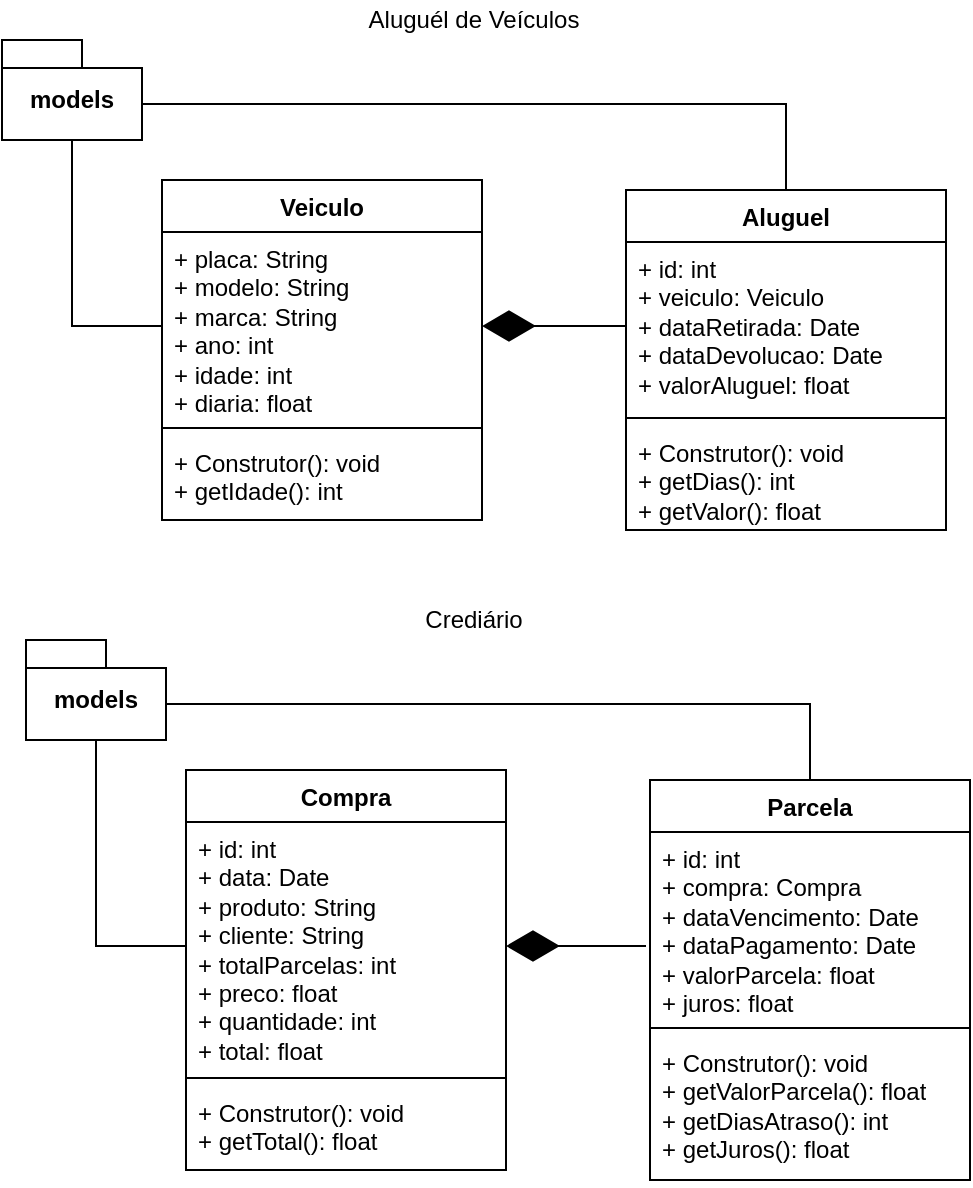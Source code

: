 <mxfile version="21.2.1" type="device">
  <diagram name="Página-1" id="oj82x-xANLa_vGSxV3AF">
    <mxGraphModel dx="1434" dy="739" grid="1" gridSize="10" guides="1" tooltips="1" connect="1" arrows="1" fold="1" page="1" pageScale="1" pageWidth="827" pageHeight="1169" math="0" shadow="0">
      <root>
        <mxCell id="0" />
        <mxCell id="1" parent="0" />
        <mxCell id="ZFifgATXgoWZsA9ZOCMj-1" value="Aluguél de Veículos" style="text;html=1;strokeColor=none;fillColor=none;align=center;verticalAlign=middle;whiteSpace=wrap;rounded=0;" parent="1" vertex="1">
          <mxGeometry x="354" y="30" width="120" height="20" as="geometry" />
        </mxCell>
        <mxCell id="ZFifgATXgoWZsA9ZOCMj-13" style="edgeStyle=orthogonalEdgeStyle;rounded=0;orthogonalLoop=1;jettySize=auto;html=1;exitX=0;exitY=0;exitDx=70;exitDy=32;exitPerimeter=0;entryX=0.5;entryY=0;entryDx=0;entryDy=0;endArrow=none;endFill=0;" parent="1" source="ZFifgATXgoWZsA9ZOCMj-2" target="ZFifgATXgoWZsA9ZOCMj-7" edge="1">
          <mxGeometry relative="1" as="geometry" />
        </mxCell>
        <mxCell id="ZFifgATXgoWZsA9ZOCMj-14" style="edgeStyle=orthogonalEdgeStyle;rounded=0;orthogonalLoop=1;jettySize=auto;html=1;exitX=0.5;exitY=1;exitDx=0;exitDy=0;exitPerimeter=0;endArrow=none;endFill=0;" parent="1" source="ZFifgATXgoWZsA9ZOCMj-2" target="ZFifgATXgoWZsA9ZOCMj-4" edge="1">
          <mxGeometry relative="1" as="geometry" />
        </mxCell>
        <mxCell id="ZFifgATXgoWZsA9ZOCMj-2" value="models" style="shape=folder;fontStyle=1;spacingTop=10;tabWidth=40;tabHeight=14;tabPosition=left;html=1;whiteSpace=wrap;" parent="1" vertex="1">
          <mxGeometry x="178" y="50" width="70" height="50" as="geometry" />
        </mxCell>
        <mxCell id="ZFifgATXgoWZsA9ZOCMj-3" value="Veiculo" style="swimlane;fontStyle=1;align=center;verticalAlign=top;childLayout=stackLayout;horizontal=1;startSize=26;horizontalStack=0;resizeParent=1;resizeParentMax=0;resizeLast=0;collapsible=1;marginBottom=0;whiteSpace=wrap;html=1;" parent="1" vertex="1">
          <mxGeometry x="258" y="120" width="160" height="170" as="geometry" />
        </mxCell>
        <mxCell id="ZFifgATXgoWZsA9ZOCMj-4" value="+ placa: String&lt;br&gt;+ modelo: String&lt;br&gt;+ marca: String&lt;br&gt;+ ano: int&lt;br&gt;+ idade: int&lt;br&gt;+ diaria: float" style="text;strokeColor=none;fillColor=none;align=left;verticalAlign=top;spacingLeft=4;spacingRight=4;overflow=hidden;rotatable=0;points=[[0,0.5],[1,0.5]];portConstraint=eastwest;whiteSpace=wrap;html=1;" parent="ZFifgATXgoWZsA9ZOCMj-3" vertex="1">
          <mxGeometry y="26" width="160" height="94" as="geometry" />
        </mxCell>
        <mxCell id="ZFifgATXgoWZsA9ZOCMj-5" value="" style="line;strokeWidth=1;fillColor=none;align=left;verticalAlign=middle;spacingTop=-1;spacingLeft=3;spacingRight=3;rotatable=0;labelPosition=right;points=[];portConstraint=eastwest;strokeColor=inherit;" parent="ZFifgATXgoWZsA9ZOCMj-3" vertex="1">
          <mxGeometry y="120" width="160" height="8" as="geometry" />
        </mxCell>
        <mxCell id="ZFifgATXgoWZsA9ZOCMj-6" value="+ Construtor(): void&lt;br&gt;+ getIdade(): int" style="text;strokeColor=none;fillColor=none;align=left;verticalAlign=top;spacingLeft=4;spacingRight=4;overflow=hidden;rotatable=0;points=[[0,0.5],[1,0.5]];portConstraint=eastwest;whiteSpace=wrap;html=1;" parent="ZFifgATXgoWZsA9ZOCMj-3" vertex="1">
          <mxGeometry y="128" width="160" height="42" as="geometry" />
        </mxCell>
        <mxCell id="ZFifgATXgoWZsA9ZOCMj-7" value="Aluguel" style="swimlane;fontStyle=1;align=center;verticalAlign=top;childLayout=stackLayout;horizontal=1;startSize=26;horizontalStack=0;resizeParent=1;resizeParentMax=0;resizeLast=0;collapsible=1;marginBottom=0;whiteSpace=wrap;html=1;" parent="1" vertex="1">
          <mxGeometry x="490" y="125" width="160" height="170" as="geometry" />
        </mxCell>
        <mxCell id="ZFifgATXgoWZsA9ZOCMj-8" value="+ id: int&lt;br&gt;+ veiculo: Veiculo&lt;br&gt;+ dataRetirada: Date&lt;br&gt;+ dataDevolucao: Date&lt;br&gt;+ valorAluguel: float" style="text;strokeColor=none;fillColor=none;align=left;verticalAlign=top;spacingLeft=4;spacingRight=4;overflow=hidden;rotatable=0;points=[[0,0.5],[1,0.5]];portConstraint=eastwest;whiteSpace=wrap;html=1;" parent="ZFifgATXgoWZsA9ZOCMj-7" vertex="1">
          <mxGeometry y="26" width="160" height="84" as="geometry" />
        </mxCell>
        <mxCell id="ZFifgATXgoWZsA9ZOCMj-9" value="" style="line;strokeWidth=1;fillColor=none;align=left;verticalAlign=middle;spacingTop=-1;spacingLeft=3;spacingRight=3;rotatable=0;labelPosition=right;points=[];portConstraint=eastwest;strokeColor=inherit;" parent="ZFifgATXgoWZsA9ZOCMj-7" vertex="1">
          <mxGeometry y="110" width="160" height="8" as="geometry" />
        </mxCell>
        <mxCell id="ZFifgATXgoWZsA9ZOCMj-10" value="+ Construtor(): void&lt;br&gt;+ getDias(): int&lt;br&gt;+ getValor(): float" style="text;strokeColor=none;fillColor=none;align=left;verticalAlign=top;spacingLeft=4;spacingRight=4;overflow=hidden;rotatable=0;points=[[0,0.5],[1,0.5]];portConstraint=eastwest;whiteSpace=wrap;html=1;" parent="ZFifgATXgoWZsA9ZOCMj-7" vertex="1">
          <mxGeometry y="118" width="160" height="52" as="geometry" />
        </mxCell>
        <mxCell id="ZFifgATXgoWZsA9ZOCMj-11" value="" style="endArrow=diamondThin;endFill=1;endSize=24;html=1;rounded=0;exitX=0;exitY=0.5;exitDx=0;exitDy=0;entryX=1;entryY=0.5;entryDx=0;entryDy=0;" parent="1" source="ZFifgATXgoWZsA9ZOCMj-8" target="ZFifgATXgoWZsA9ZOCMj-4" edge="1">
          <mxGeometry width="160" relative="1" as="geometry">
            <mxPoint x="388" y="240" as="sourcePoint" />
            <mxPoint x="468" y="260" as="targetPoint" />
          </mxGeometry>
        </mxCell>
        <mxCell id="ZFifgATXgoWZsA9ZOCMj-15" value="Crediário" style="text;html=1;strokeColor=none;fillColor=none;align=center;verticalAlign=middle;whiteSpace=wrap;rounded=0;" parent="1" vertex="1">
          <mxGeometry x="354" y="330" width="120" height="20" as="geometry" />
        </mxCell>
        <mxCell id="ZFifgATXgoWZsA9ZOCMj-16" style="edgeStyle=orthogonalEdgeStyle;rounded=0;orthogonalLoop=1;jettySize=auto;html=1;exitX=0;exitY=0;exitDx=70;exitDy=32;exitPerimeter=0;entryX=0.5;entryY=0;entryDx=0;entryDy=0;endArrow=none;endFill=0;" parent="1" source="ZFifgATXgoWZsA9ZOCMj-18" target="ZFifgATXgoWZsA9ZOCMj-23" edge="1">
          <mxGeometry relative="1" as="geometry" />
        </mxCell>
        <mxCell id="ZFifgATXgoWZsA9ZOCMj-17" style="edgeStyle=orthogonalEdgeStyle;rounded=0;orthogonalLoop=1;jettySize=auto;html=1;exitX=0.5;exitY=1;exitDx=0;exitDy=0;exitPerimeter=0;endArrow=none;endFill=0;" parent="1" source="ZFifgATXgoWZsA9ZOCMj-18" target="ZFifgATXgoWZsA9ZOCMj-20" edge="1">
          <mxGeometry relative="1" as="geometry" />
        </mxCell>
        <mxCell id="ZFifgATXgoWZsA9ZOCMj-18" value="models" style="shape=folder;fontStyle=1;spacingTop=10;tabWidth=40;tabHeight=14;tabPosition=left;html=1;whiteSpace=wrap;" parent="1" vertex="1">
          <mxGeometry x="190" y="350" width="70" height="50" as="geometry" />
        </mxCell>
        <mxCell id="ZFifgATXgoWZsA9ZOCMj-19" value="Compra" style="swimlane;fontStyle=1;align=center;verticalAlign=top;childLayout=stackLayout;horizontal=1;startSize=26;horizontalStack=0;resizeParent=1;resizeParentMax=0;resizeLast=0;collapsible=1;marginBottom=0;whiteSpace=wrap;html=1;" parent="1" vertex="1">
          <mxGeometry x="270" y="415" width="160" height="200" as="geometry" />
        </mxCell>
        <mxCell id="ZFifgATXgoWZsA9ZOCMj-20" value="+ id: int&lt;br&gt;+ data: Date&lt;br&gt;+ produto: String&lt;br&gt;+ cliente: String&lt;br&gt;+ totalParcelas: int&lt;br&gt;+ preco: float&lt;br&gt;+ quantidade: int&lt;br&gt;+ total: float" style="text;strokeColor=none;fillColor=none;align=left;verticalAlign=top;spacingLeft=4;spacingRight=4;overflow=hidden;rotatable=0;points=[[0,0.5],[1,0.5]];portConstraint=eastwest;whiteSpace=wrap;html=1;" parent="ZFifgATXgoWZsA9ZOCMj-19" vertex="1">
          <mxGeometry y="26" width="160" height="124" as="geometry" />
        </mxCell>
        <mxCell id="ZFifgATXgoWZsA9ZOCMj-21" value="" style="line;strokeWidth=1;fillColor=none;align=left;verticalAlign=middle;spacingTop=-1;spacingLeft=3;spacingRight=3;rotatable=0;labelPosition=right;points=[];portConstraint=eastwest;strokeColor=inherit;" parent="ZFifgATXgoWZsA9ZOCMj-19" vertex="1">
          <mxGeometry y="150" width="160" height="8" as="geometry" />
        </mxCell>
        <mxCell id="ZFifgATXgoWZsA9ZOCMj-22" value="+ Construtor(): void&lt;br&gt;+ getTotal(): float" style="text;strokeColor=none;fillColor=none;align=left;verticalAlign=top;spacingLeft=4;spacingRight=4;overflow=hidden;rotatable=0;points=[[0,0.5],[1,0.5]];portConstraint=eastwest;whiteSpace=wrap;html=1;" parent="ZFifgATXgoWZsA9ZOCMj-19" vertex="1">
          <mxGeometry y="158" width="160" height="42" as="geometry" />
        </mxCell>
        <mxCell id="ZFifgATXgoWZsA9ZOCMj-23" value="Parcela" style="swimlane;fontStyle=1;align=center;verticalAlign=top;childLayout=stackLayout;horizontal=1;startSize=26;horizontalStack=0;resizeParent=1;resizeParentMax=0;resizeLast=0;collapsible=1;marginBottom=0;whiteSpace=wrap;html=1;" parent="1" vertex="1">
          <mxGeometry x="502" y="420" width="160" height="200" as="geometry" />
        </mxCell>
        <mxCell id="ZFifgATXgoWZsA9ZOCMj-24" value="+ id: int&lt;br&gt;+ compra: Compra&lt;br&gt;+ dataVencimento: Date&lt;br&gt;+ dataPagamento: Date&lt;br&gt;+ valorParcela: float&lt;br&gt;+ juros: float" style="text;strokeColor=none;fillColor=none;align=left;verticalAlign=top;spacingLeft=4;spacingRight=4;overflow=hidden;rotatable=0;points=[[0,0.5],[1,0.5]];portConstraint=eastwest;whiteSpace=wrap;html=1;" parent="ZFifgATXgoWZsA9ZOCMj-23" vertex="1">
          <mxGeometry y="26" width="160" height="94" as="geometry" />
        </mxCell>
        <mxCell id="ZFifgATXgoWZsA9ZOCMj-25" value="" style="line;strokeWidth=1;fillColor=none;align=left;verticalAlign=middle;spacingTop=-1;spacingLeft=3;spacingRight=3;rotatable=0;labelPosition=right;points=[];portConstraint=eastwest;strokeColor=inherit;" parent="ZFifgATXgoWZsA9ZOCMj-23" vertex="1">
          <mxGeometry y="120" width="160" height="8" as="geometry" />
        </mxCell>
        <mxCell id="ZFifgATXgoWZsA9ZOCMj-26" value="+ Construtor(): void&lt;br&gt;+ getValorParcela(): float&lt;br&gt;+ getDiasAtraso(): int&lt;br&gt;+ getJuros(): float" style="text;strokeColor=none;fillColor=none;align=left;verticalAlign=top;spacingLeft=4;spacingRight=4;overflow=hidden;rotatable=0;points=[[0,0.5],[1,0.5]];portConstraint=eastwest;whiteSpace=wrap;html=1;" parent="ZFifgATXgoWZsA9ZOCMj-23" vertex="1">
          <mxGeometry y="128" width="160" height="72" as="geometry" />
        </mxCell>
        <mxCell id="ZFifgATXgoWZsA9ZOCMj-27" value="" style="endArrow=diamondThin;endFill=1;endSize=24;html=1;rounded=0;entryX=1;entryY=0.5;entryDx=0;entryDy=0;" parent="1" target="ZFifgATXgoWZsA9ZOCMj-20" edge="1">
          <mxGeometry width="160" relative="1" as="geometry">
            <mxPoint x="500" y="503" as="sourcePoint" />
            <mxPoint x="480" y="560" as="targetPoint" />
          </mxGeometry>
        </mxCell>
      </root>
    </mxGraphModel>
  </diagram>
</mxfile>
